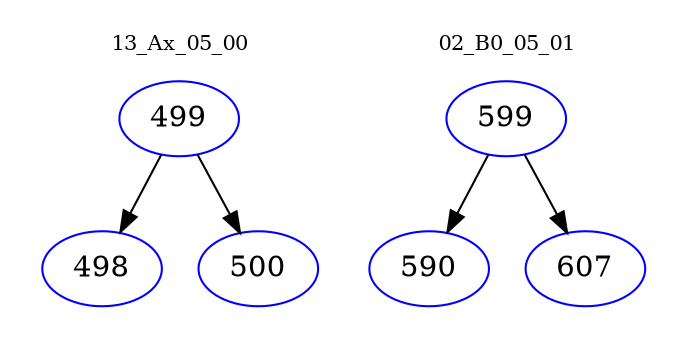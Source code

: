 digraph{
subgraph cluster_0 {
color = white
label = "13_Ax_05_00";
fontsize=10;
T0_499 [label="499", color="blue"]
T0_499 -> T0_498 [color="black"]
T0_498 [label="498", color="blue"]
T0_499 -> T0_500 [color="black"]
T0_500 [label="500", color="blue"]
}
subgraph cluster_1 {
color = white
label = "02_B0_05_01";
fontsize=10;
T1_599 [label="599", color="blue"]
T1_599 -> T1_590 [color="black"]
T1_590 [label="590", color="blue"]
T1_599 -> T1_607 [color="black"]
T1_607 [label="607", color="blue"]
}
}
